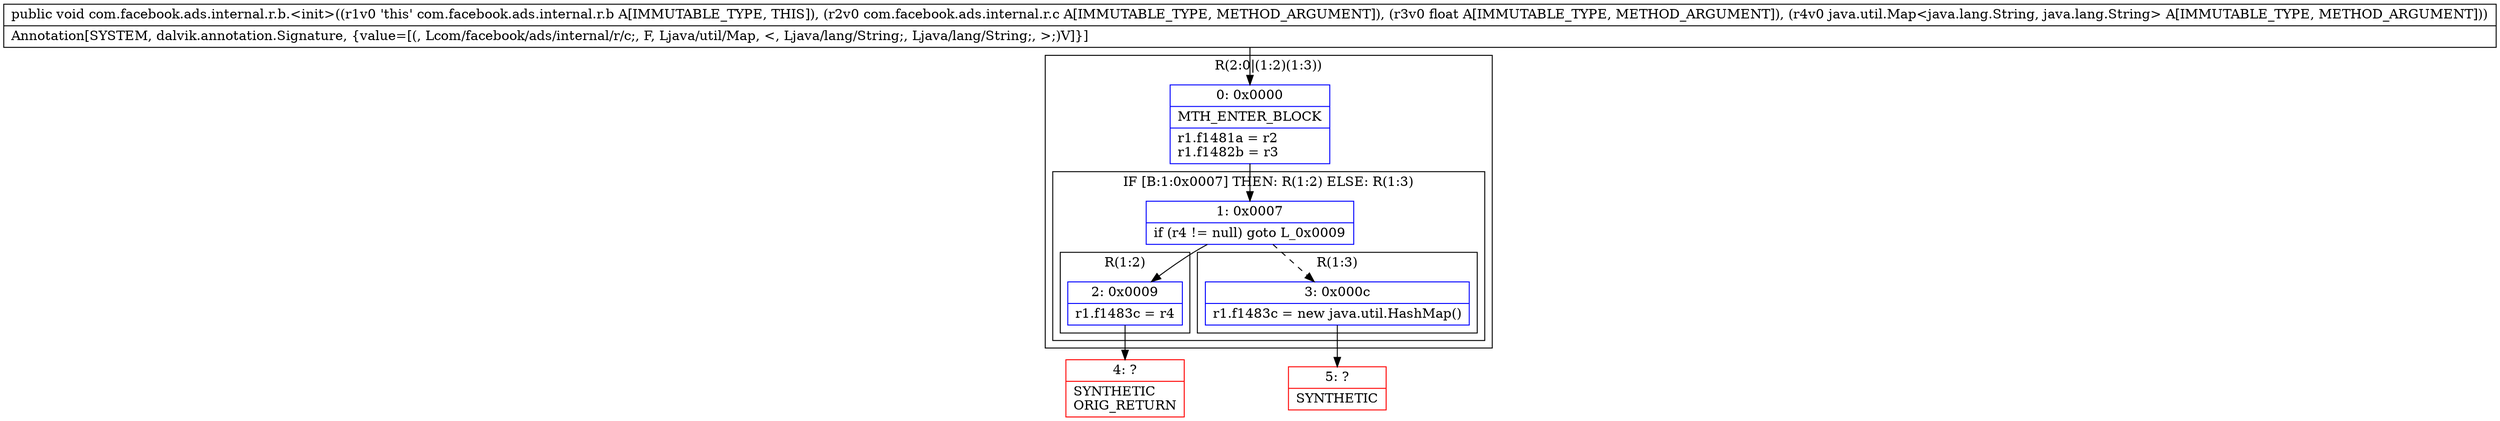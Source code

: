 digraph "CFG forcom.facebook.ads.internal.r.b.\<init\>(Lcom\/facebook\/ads\/internal\/r\/c;FLjava\/util\/Map;)V" {
subgraph cluster_Region_1989421412 {
label = "R(2:0|(1:2)(1:3))";
node [shape=record,color=blue];
Node_0 [shape=record,label="{0\:\ 0x0000|MTH_ENTER_BLOCK\l|r1.f1481a = r2\lr1.f1482b = r3\l}"];
subgraph cluster_IfRegion_506973217 {
label = "IF [B:1:0x0007] THEN: R(1:2) ELSE: R(1:3)";
node [shape=record,color=blue];
Node_1 [shape=record,label="{1\:\ 0x0007|if (r4 != null) goto L_0x0009\l}"];
subgraph cluster_Region_1158366759 {
label = "R(1:2)";
node [shape=record,color=blue];
Node_2 [shape=record,label="{2\:\ 0x0009|r1.f1483c = r4\l}"];
}
subgraph cluster_Region_1253738887 {
label = "R(1:3)";
node [shape=record,color=blue];
Node_3 [shape=record,label="{3\:\ 0x000c|r1.f1483c = new java.util.HashMap()\l}"];
}
}
}
Node_4 [shape=record,color=red,label="{4\:\ ?|SYNTHETIC\lORIG_RETURN\l}"];
Node_5 [shape=record,color=red,label="{5\:\ ?|SYNTHETIC\l}"];
MethodNode[shape=record,label="{public void com.facebook.ads.internal.r.b.\<init\>((r1v0 'this' com.facebook.ads.internal.r.b A[IMMUTABLE_TYPE, THIS]), (r2v0 com.facebook.ads.internal.r.c A[IMMUTABLE_TYPE, METHOD_ARGUMENT]), (r3v0 float A[IMMUTABLE_TYPE, METHOD_ARGUMENT]), (r4v0 java.util.Map\<java.lang.String, java.lang.String\> A[IMMUTABLE_TYPE, METHOD_ARGUMENT]))  | Annotation[SYSTEM, dalvik.annotation.Signature, \{value=[(, Lcom\/facebook\/ads\/internal\/r\/c;, F, Ljava\/util\/Map, \<, Ljava\/lang\/String;, Ljava\/lang\/String;, \>;)V]\}]\l}"];
MethodNode -> Node_0;
Node_0 -> Node_1;
Node_1 -> Node_2;
Node_1 -> Node_3[style=dashed];
Node_2 -> Node_4;
Node_3 -> Node_5;
}

